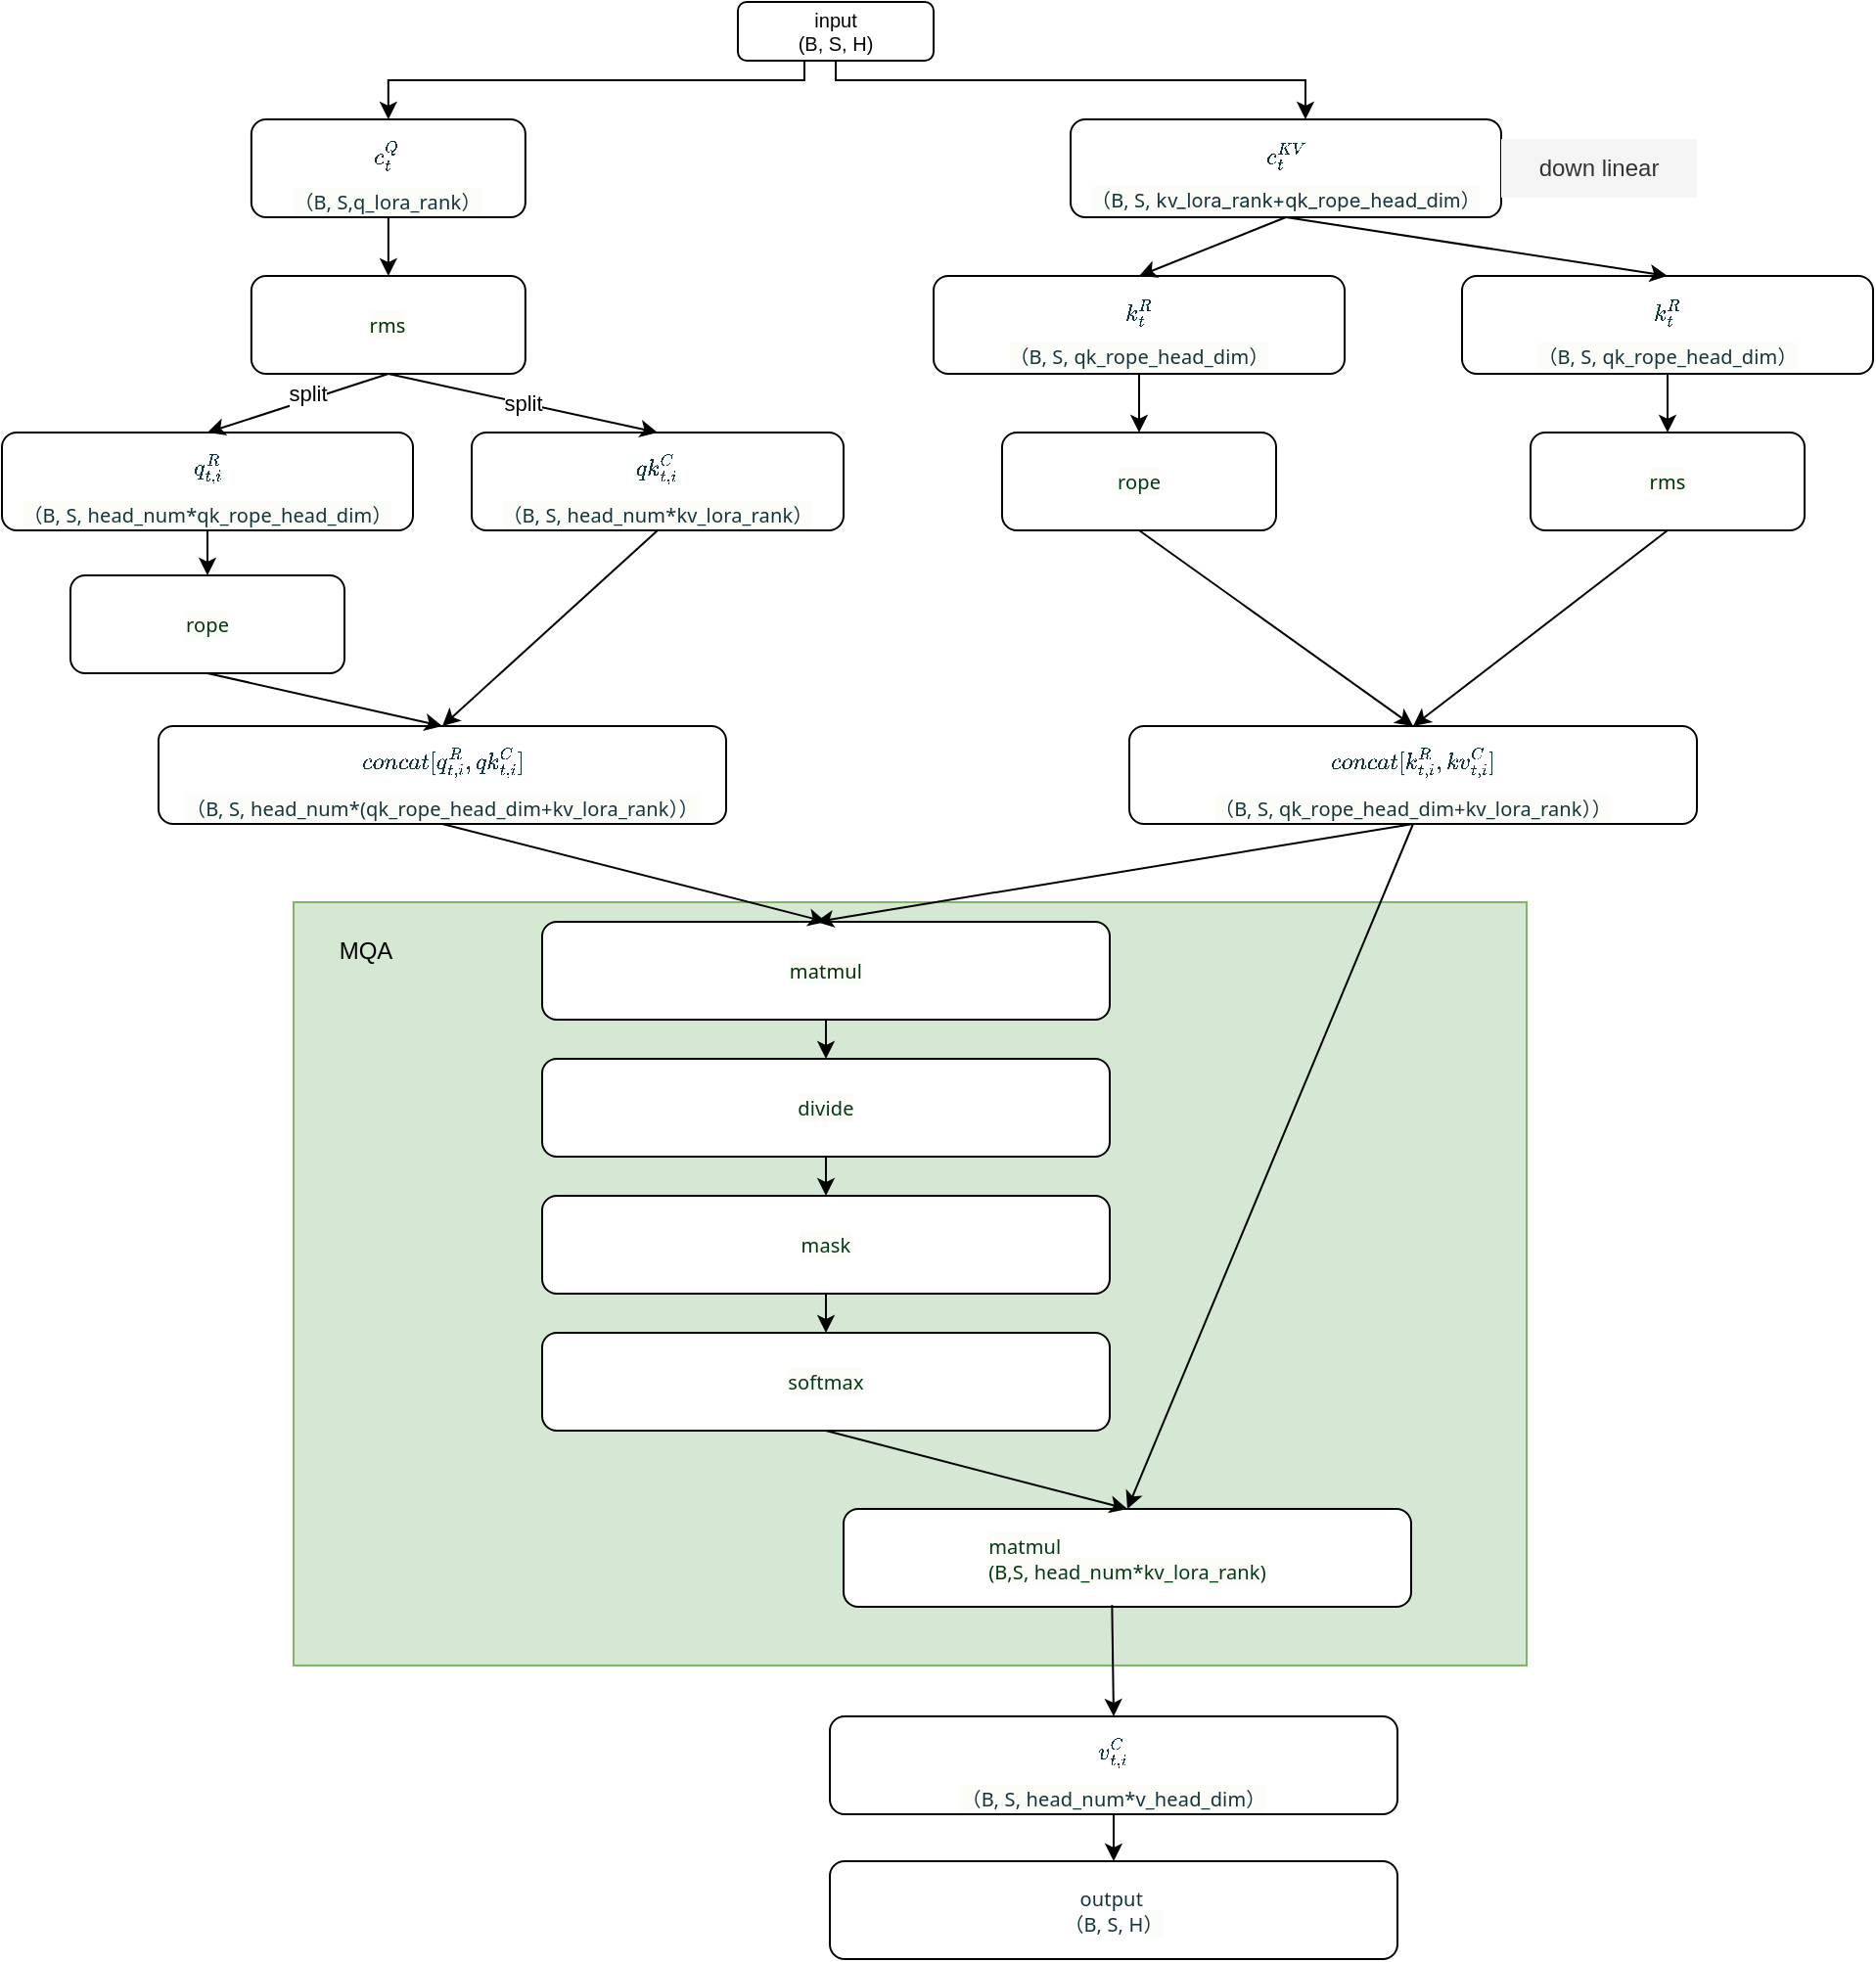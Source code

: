 <mxfile version="28.2.4">
  <diagram name="第 1 页" id="P1zgVmx2k-VH0yzBieHZ">
    <mxGraphModel dx="2393" dy="1008" grid="1" gridSize="10" guides="1" tooltips="1" connect="1" arrows="1" fold="1" page="1" pageScale="1" pageWidth="827" pageHeight="1169" math="1" shadow="0">
      <root>
        <mxCell id="0" />
        <mxCell id="1" parent="0" />
        <mxCell id="UZ1AzTVV4hem8Bs3GbvP-1" value="" style="rounded=0;whiteSpace=wrap;html=1;fillColor=#d5e8d4;strokeColor=#82b366;" vertex="1" parent="1">
          <mxGeometry x="-57" y="580" width="630" height="390" as="geometry" />
        </mxCell>
        <mxCell id="SX0KhMAPh3eLkheETd_z-7" style="edgeStyle=orthogonalEdgeStyle;rounded=0;orthogonalLoop=1;jettySize=auto;html=1;exitX=0.5;exitY=1;exitDx=0;exitDy=0;entryX=0.5;entryY=0;entryDx=0;entryDy=0;" parent="1" target="SX0KhMAPh3eLkheETd_z-3" edge="1">
          <mxGeometry relative="1" as="geometry">
            <mxPoint x="204" y="150" as="sourcePoint" />
            <Array as="points">
              <mxPoint x="204" y="160" />
              <mxPoint x="-9" y="160" />
            </Array>
          </mxGeometry>
        </mxCell>
        <mxCell id="SX0KhMAPh3eLkheETd_z-8" style="edgeStyle=orthogonalEdgeStyle;rounded=0;orthogonalLoop=1;jettySize=auto;html=1;exitX=0.5;exitY=1;exitDx=0;exitDy=0;" parent="1" source="SX0KhMAPh3eLkheETd_z-2" target="SX0KhMAPh3eLkheETd_z-6" edge="1">
          <mxGeometry relative="1" as="geometry">
            <Array as="points">
              <mxPoint x="220" y="160" />
              <mxPoint x="460" y="160" />
            </Array>
          </mxGeometry>
        </mxCell>
        <mxCell id="SX0KhMAPh3eLkheETd_z-2" value="input&lt;div&gt;(B, S, H)&lt;/div&gt;" style="rounded=1;whiteSpace=wrap;html=1;fontSize=10;" parent="1" vertex="1">
          <mxGeometry x="170" y="120" width="100" height="30" as="geometry" />
        </mxCell>
        <mxCell id="SX0KhMAPh3eLkheETd_z-3" value="&lt;div style=&quot;text-align: left;&quot;&gt;&lt;font&gt;&lt;span style=&quot;background-color: rgb(255, 255, 255); color: rgb(232, 62, 140); font-family: SFMono-Regular, Menlo, Monaco, Consolas, &amp;quot;Liberation Mono&amp;quot;, &amp;quot;Courier New&amp;quot;, monospace;&quot;&gt;&lt;span style=&quot;color: oklch(0.304 0.04 213.68); font-family: fkGroteskNeue, ui-sans-serif, system-ui, -apple-system, &amp;quot;system-ui&amp;quot;, &amp;quot;Segoe UI&amp;quot;, Roboto, &amp;quot;Helvetica Neue&amp;quot;, Arial, &amp;quot;Noto Sans&amp;quot;, sans-serif, &amp;quot;Apple Color Emoji&amp;quot;, &amp;quot;Segoe UI Emoji&amp;quot;, &amp;quot;Segoe UI Symbol&amp;quot;, &amp;quot;Noto Color Emoji&amp;quot;, &amp;quot;Hiragino Sans&amp;quot;, &amp;quot;PingFang SC&amp;quot;, &amp;quot;Apple SD Gothic Neo&amp;quot;, &amp;quot;Yu Gothic&amp;quot;, &amp;quot;Microsoft YaHei&amp;quot;, &amp;quot;Microsoft JhengHei&amp;quot;, Meiryo; letter-spacing: 0.08px; background-color: oklch(0.99 0.004 106.47);&quot;&gt;$$c_{t}^{Q}$$&lt;/span&gt;&lt;/span&gt;&lt;/font&gt;&lt;/div&gt;&lt;div style=&quot;text-align: left;&quot;&gt;&lt;font&gt;&lt;span style=&quot;background-color: rgb(255, 255, 255); color: rgb(232, 62, 140); font-family: SFMono-Regular, Menlo, Monaco, Consolas, &amp;quot;Liberation Mono&amp;quot;, &amp;quot;Courier New&amp;quot;, monospace;&quot;&gt;&lt;span style=&quot;color: oklch(0.304 0.04 213.68); font-family: fkGroteskNeue, ui-sans-serif, system-ui, -apple-system, &amp;quot;system-ui&amp;quot;, &amp;quot;Segoe UI&amp;quot;, Roboto, &amp;quot;Helvetica Neue&amp;quot;, Arial, &amp;quot;Noto Sans&amp;quot;, sans-serif, &amp;quot;Apple Color Emoji&amp;quot;, &amp;quot;Segoe UI Emoji&amp;quot;, &amp;quot;Segoe UI Symbol&amp;quot;, &amp;quot;Noto Color Emoji&amp;quot;, &amp;quot;Hiragino Sans&amp;quot;, &amp;quot;PingFang SC&amp;quot;, &amp;quot;Apple SD Gothic Neo&amp;quot;, &amp;quot;Yu Gothic&amp;quot;, &amp;quot;Microsoft YaHei&amp;quot;, &amp;quot;Microsoft JhengHei&amp;quot;, Meiryo; letter-spacing: 0.08px; background-color: oklch(0.99 0.004 106.47);&quot;&gt;&lt;font&gt;（B, S,q_lora_rank&lt;/font&gt;）&lt;/span&gt;&lt;/span&gt;&lt;/font&gt;&lt;/div&gt;" style="rounded=1;whiteSpace=wrap;html=1;fontSize=10;" parent="1" vertex="1">
          <mxGeometry x="-78.57" y="180" width="140" height="50" as="geometry" />
        </mxCell>
        <mxCell id="SX0KhMAPh3eLkheETd_z-6" value="&lt;div style=&quot;text-align: left;&quot;&gt;&lt;font&gt;&lt;span style=&quot;background-color: rgb(255, 255, 255); color: rgb(232, 62, 140); font-family: SFMono-Regular, Menlo, Monaco, Consolas, &amp;quot;Liberation Mono&amp;quot;, &amp;quot;Courier New&amp;quot;, monospace;&quot;&gt;&lt;span style=&quot;color: oklch(0.304 0.04 213.68); font-family: fkGroteskNeue, ui-sans-serif, system-ui, -apple-system, &amp;quot;system-ui&amp;quot;, &amp;quot;Segoe UI&amp;quot;, Roboto, &amp;quot;Helvetica Neue&amp;quot;, Arial, &amp;quot;Noto Sans&amp;quot;, sans-serif, &amp;quot;Apple Color Emoji&amp;quot;, &amp;quot;Segoe UI Emoji&amp;quot;, &amp;quot;Segoe UI Symbol&amp;quot;, &amp;quot;Noto Color Emoji&amp;quot;, &amp;quot;Hiragino Sans&amp;quot;, &amp;quot;PingFang SC&amp;quot;, &amp;quot;Apple SD Gothic Neo&amp;quot;, &amp;quot;Yu Gothic&amp;quot;, &amp;quot;Microsoft YaHei&amp;quot;, &amp;quot;Microsoft JhengHei&amp;quot;, Meiryo; letter-spacing: 0.08px; background-color: oklch(0.99 0.004 106.47);&quot;&gt;$$c_{t}^{KV}$$&lt;/span&gt;&lt;/span&gt;&lt;/font&gt;&lt;/div&gt;&lt;div style=&quot;text-align: left;&quot;&gt;&lt;font&gt;&lt;font&gt;&lt;span style=&quot;background-color: rgb(255, 255, 255); color: rgb(232, 62, 140); font-family: SFMono-Regular, Menlo, Monaco, Consolas, &amp;quot;Liberation Mono&amp;quot;, &amp;quot;Courier New&amp;quot;, monospace;&quot;&gt;&lt;span style=&quot;color: oklch(0.304 0.04 213.68); font-family: fkGroteskNeue, ui-sans-serif, system-ui, -apple-system, &amp;quot;system-ui&amp;quot;, &amp;quot;Segoe UI&amp;quot;, Roboto, &amp;quot;Helvetica Neue&amp;quot;, Arial, &amp;quot;Noto Sans&amp;quot;, sans-serif, &amp;quot;Apple Color Emoji&amp;quot;, &amp;quot;Segoe UI Emoji&amp;quot;, &amp;quot;Segoe UI Symbol&amp;quot;, &amp;quot;Noto Color Emoji&amp;quot;, &amp;quot;Hiragino Sans&amp;quot;, &amp;quot;PingFang SC&amp;quot;, &amp;quot;Apple SD Gothic Neo&amp;quot;, &amp;quot;Yu Gothic&amp;quot;, &amp;quot;Microsoft YaHei&amp;quot;, &amp;quot;Microsoft JhengHei&amp;quot;, Meiryo; letter-spacing: 0.08px; background-color: oklch(0.99 0.004 106.47);&quot;&gt;&lt;font&gt;&lt;font&gt;（B, S,&lt;span style=&quot;font-family: MonospacedNumber, LarkHackSafariFont, LarkEmojiFont, LarkChineseQuote, -apple-system, BlinkMacSystemFont, &amp;quot;Helvetica Neue&amp;quot;, Tahoma, &amp;quot;PingFang SC&amp;quot;, &amp;quot;Microsoft Yahei&amp;quot;, Arial, &amp;quot;Hiragino Sans GB&amp;quot;, sans-serif, &amp;quot;Apple Color Emoji&amp;quot;, &amp;quot;Segoe UI Emoji&amp;quot;, &amp;quot;Segoe UI Symbol&amp;quot;, &amp;quot;Noto Color Emoji&amp;quot;; white-space: pre; letter-spacing: 0.08px;&quot;&gt; kv_lora_rank+qk_rope_head_dim&lt;/span&gt;&lt;/font&gt;&lt;/font&gt;&lt;/span&gt;&lt;/span&gt;&lt;/font&gt;&lt;span style=&quot;background-color: oklch(0.99 0.004 106.47); color: oklch(0.304 0.04 213.68); font-family: fkGroteskNeue, ui-sans-serif, system-ui, -apple-system, &amp;quot;system-ui&amp;quot;, &amp;quot;Segoe UI&amp;quot;, Roboto, &amp;quot;Helvetica Neue&amp;quot;, Arial, &amp;quot;Noto Sans&amp;quot;, sans-serif, &amp;quot;Apple Color Emoji&amp;quot;, &amp;quot;Segoe UI Emoji&amp;quot;, &amp;quot;Segoe UI Symbol&amp;quot;, &amp;quot;Noto Color Emoji&amp;quot;, &amp;quot;Hiragino Sans&amp;quot;, &amp;quot;PingFang SC&amp;quot;, &amp;quot;Apple SD Gothic Neo&amp;quot;, &amp;quot;Yu Gothic&amp;quot;, &amp;quot;Microsoft YaHei&amp;quot;, &amp;quot;Microsoft JhengHei&amp;quot;, Meiryo; letter-spacing: 0.08px;&quot;&gt;）&lt;/span&gt;&lt;/font&gt;&lt;/div&gt;" style="rounded=1;whiteSpace=wrap;html=1;fontSize=10;" parent="1" vertex="1">
          <mxGeometry x="340" y="180" width="220" height="50" as="geometry" />
        </mxCell>
        <mxCell id="SX0KhMAPh3eLkheETd_z-9" value="&lt;div style=&quot;text-align: left;&quot;&gt;&lt;font face=&quot;fkGroteskNeue, ui-sans-serif, system-ui, -apple-system, system-ui, Segoe UI, Roboto, Helvetica Neue, Arial, Noto Sans, sans-serif, Apple Color Emoji, Segoe UI Emoji, Segoe UI Symbol, Noto Color Emoji, Hiragino Sans, PingFang SC, Apple SD Gothic Neo, Yu Gothic, Microsoft YaHei, Microsoft JhengHei, Meiryo&quot; color=&quot;oklch(0.304 0.04 213.68)&quot;&gt;&lt;span style=&quot;letter-spacing: 0.08px; background-color: oklch(0.99 0.004 106.47);&quot;&gt;rms&lt;/span&gt;&lt;/font&gt;&lt;/div&gt;" style="rounded=1;whiteSpace=wrap;html=1;fontSize=10;" parent="1" vertex="1">
          <mxGeometry x="-78.57" y="260" width="140" height="50" as="geometry" />
        </mxCell>
        <mxCell id="SX0KhMAPh3eLkheETd_z-12" value="&lt;div style=&quot;text-align: left;&quot;&gt;&lt;font&gt;&lt;span style=&quot;background-color: rgb(255, 255, 255); color: rgb(232, 62, 140); font-family: SFMono-Regular, Menlo, Monaco, Consolas, &amp;quot;Liberation Mono&amp;quot;, &amp;quot;Courier New&amp;quot;, monospace;&quot;&gt;&lt;span style=&quot;color: oklch(0.304 0.04 213.68); font-family: fkGroteskNeue, ui-sans-serif, system-ui, -apple-system, &amp;quot;system-ui&amp;quot;, &amp;quot;Segoe UI&amp;quot;, Roboto, &amp;quot;Helvetica Neue&amp;quot;, Arial, &amp;quot;Noto Sans&amp;quot;, sans-serif, &amp;quot;Apple Color Emoji&amp;quot;, &amp;quot;Segoe UI Emoji&amp;quot;, &amp;quot;Segoe UI Symbol&amp;quot;, &amp;quot;Noto Color Emoji&amp;quot;, &amp;quot;Hiragino Sans&amp;quot;, &amp;quot;PingFang SC&amp;quot;, &amp;quot;Apple SD Gothic Neo&amp;quot;, &amp;quot;Yu Gothic&amp;quot;, &amp;quot;Microsoft YaHei&amp;quot;, &amp;quot;Microsoft JhengHei&amp;quot;, Meiryo; letter-spacing: 0.08px; background-color: oklch(0.99 0.004 106.47);&quot;&gt;$$q_{t,i}^{R}$$&lt;/span&gt;&lt;/span&gt;&lt;/font&gt;&lt;/div&gt;&lt;div style=&quot;text-align: left;&quot;&gt;&lt;font&gt;&lt;span style=&quot;background-color: rgb(255, 255, 255); color: rgb(232, 62, 140); font-family: SFMono-Regular, Menlo, Monaco, Consolas, &amp;quot;Liberation Mono&amp;quot;, &amp;quot;Courier New&amp;quot;, monospace;&quot;&gt;&lt;span style=&quot;color: oklch(0.304 0.04 213.68); font-family: fkGroteskNeue, ui-sans-serif, system-ui, -apple-system, &amp;quot;system-ui&amp;quot;, &amp;quot;Segoe UI&amp;quot;, Roboto, &amp;quot;Helvetica Neue&amp;quot;, Arial, &amp;quot;Noto Sans&amp;quot;, sans-serif, &amp;quot;Apple Color Emoji&amp;quot;, &amp;quot;Segoe UI Emoji&amp;quot;, &amp;quot;Segoe UI Symbol&amp;quot;, &amp;quot;Noto Color Emoji&amp;quot;, &amp;quot;Hiragino Sans&amp;quot;, &amp;quot;PingFang SC&amp;quot;, &amp;quot;Apple SD Gothic Neo&amp;quot;, &amp;quot;Yu Gothic&amp;quot;, &amp;quot;Microsoft YaHei&amp;quot;, &amp;quot;Microsoft JhengHei&amp;quot;, Meiryo; letter-spacing: 0.08px; background-color: oklch(0.99 0.004 106.47);&quot;&gt;&lt;font&gt;（B, S, head_num*qk_rope_head_dim&lt;/font&gt;）&lt;/span&gt;&lt;/span&gt;&lt;/font&gt;&lt;/div&gt;" style="rounded=1;whiteSpace=wrap;html=1;fontSize=10;" parent="1" vertex="1">
          <mxGeometry x="-206" y="340" width="210" height="50" as="geometry" />
        </mxCell>
        <mxCell id="SX0KhMAPh3eLkheETd_z-13" value="&lt;div style=&quot;text-align: left;&quot;&gt;&lt;font&gt;&lt;span style=&quot;background-color: rgb(255, 255, 255); color: rgb(232, 62, 140); font-family: SFMono-Regular, Menlo, Monaco, Consolas, &amp;quot;Liberation Mono&amp;quot;, &amp;quot;Courier New&amp;quot;, monospace;&quot;&gt;&lt;span style=&quot;color: oklch(0.304 0.04 213.68); font-family: fkGroteskNeue, ui-sans-serif, system-ui, -apple-system, &amp;quot;system-ui&amp;quot;, &amp;quot;Segoe UI&amp;quot;, Roboto, &amp;quot;Helvetica Neue&amp;quot;, Arial, &amp;quot;Noto Sans&amp;quot;, sans-serif, &amp;quot;Apple Color Emoji&amp;quot;, &amp;quot;Segoe UI Emoji&amp;quot;, &amp;quot;Segoe UI Symbol&amp;quot;, &amp;quot;Noto Color Emoji&amp;quot;, &amp;quot;Hiragino Sans&amp;quot;, &amp;quot;PingFang SC&amp;quot;, &amp;quot;Apple SD Gothic Neo&amp;quot;, &amp;quot;Yu Gothic&amp;quot;, &amp;quot;Microsoft YaHei&amp;quot;, &amp;quot;Microsoft JhengHei&amp;quot;, Meiryo; letter-spacing: 0.08px; background-color: oklch(0.99 0.004 106.47);&quot;&gt;$$qk_{t,i}^{C}$$&lt;/span&gt;&lt;/span&gt;&lt;/font&gt;&lt;/div&gt;&lt;div style=&quot;text-align: left;&quot;&gt;&lt;font&gt;&lt;span style=&quot;background-color: rgb(255, 255, 255); color: rgb(232, 62, 140); font-family: SFMono-Regular, Menlo, Monaco, Consolas, &amp;quot;Liberation Mono&amp;quot;, &amp;quot;Courier New&amp;quot;, monospace;&quot;&gt;&lt;span style=&quot;color: oklch(0.304 0.04 213.68); font-family: fkGroteskNeue, ui-sans-serif, system-ui, -apple-system, &amp;quot;system-ui&amp;quot;, &amp;quot;Segoe UI&amp;quot;, Roboto, &amp;quot;Helvetica Neue&amp;quot;, Arial, &amp;quot;Noto Sans&amp;quot;, sans-serif, &amp;quot;Apple Color Emoji&amp;quot;, &amp;quot;Segoe UI Emoji&amp;quot;, &amp;quot;Segoe UI Symbol&amp;quot;, &amp;quot;Noto Color Emoji&amp;quot;, &amp;quot;Hiragino Sans&amp;quot;, &amp;quot;PingFang SC&amp;quot;, &amp;quot;Apple SD Gothic Neo&amp;quot;, &amp;quot;Yu Gothic&amp;quot;, &amp;quot;Microsoft YaHei&amp;quot;, &amp;quot;Microsoft JhengHei&amp;quot;, Meiryo; letter-spacing: 0.08px; background-color: oklch(0.99 0.004 106.47);&quot;&gt;&lt;font&gt;（B, S, head_num*kv_lora_rank&lt;/font&gt;）&lt;/span&gt;&lt;/span&gt;&lt;/font&gt;&lt;/div&gt;" style="rounded=1;whiteSpace=wrap;html=1;fontSize=10;" parent="1" vertex="1">
          <mxGeometry x="34" y="340" width="190" height="50" as="geometry" />
        </mxCell>
        <mxCell id="SX0KhMAPh3eLkheETd_z-14" value="&lt;div style=&quot;text-align: left;&quot;&gt;&lt;font face=&quot;fkGroteskNeue, ui-sans-serif, system-ui, -apple-system, system-ui, Segoe UI, Roboto, Helvetica Neue, Arial, Noto Sans, sans-serif, Apple Color Emoji, Segoe UI Emoji, Segoe UI Symbol, Noto Color Emoji, Hiragino Sans, PingFang SC, Apple SD Gothic Neo, Yu Gothic, Microsoft YaHei, Microsoft JhengHei, Meiryo&quot; color=&quot;#003913&quot;&gt;&lt;span style=&quot;letter-spacing: 0.08px; background-color: oklch(0.99 0.004 106.47);&quot;&gt;rope&lt;/span&gt;&lt;/font&gt;&lt;/div&gt;" style="rounded=1;whiteSpace=wrap;html=1;fontSize=10;" parent="1" vertex="1">
          <mxGeometry x="-171" y="413" width="140" height="50" as="geometry" />
        </mxCell>
        <mxCell id="SX0KhMAPh3eLkheETd_z-16" value="&lt;div style=&quot;text-align: left;&quot;&gt;&lt;font&gt;&lt;span style=&quot;background-color: rgb(255, 255, 255); color: rgb(232, 62, 140); font-family: SFMono-Regular, Menlo, Monaco, Consolas, &amp;quot;Liberation Mono&amp;quot;, &amp;quot;Courier New&amp;quot;, monospace;&quot;&gt;&lt;span style=&quot;color: oklch(0.304 0.04 213.68); font-family: fkGroteskNeue, ui-sans-serif, system-ui, -apple-system, &amp;quot;system-ui&amp;quot;, &amp;quot;Segoe UI&amp;quot;, Roboto, &amp;quot;Helvetica Neue&amp;quot;, Arial, &amp;quot;Noto Sans&amp;quot;, sans-serif, &amp;quot;Apple Color Emoji&amp;quot;, &amp;quot;Segoe UI Emoji&amp;quot;, &amp;quot;Segoe UI Symbol&amp;quot;, &amp;quot;Noto Color Emoji&amp;quot;, &amp;quot;Hiragino Sans&amp;quot;, &amp;quot;PingFang SC&amp;quot;, &amp;quot;Apple SD Gothic Neo&amp;quot;, &amp;quot;Yu Gothic&amp;quot;, &amp;quot;Microsoft YaHei&amp;quot;, &amp;quot;Microsoft JhengHei&amp;quot;, Meiryo; letter-spacing: 0.08px; background-color: oklch(0.99 0.004 106.47);&quot;&gt;$$concat[q_{t,i}^{R}, qk_{t,i}^{C}]$$&lt;/span&gt;&lt;/span&gt;&lt;/font&gt;&lt;/div&gt;&lt;div style=&quot;text-align: left;&quot;&gt;&lt;font&gt;&lt;span style=&quot;background-color: rgb(255, 255, 255); color: rgb(232, 62, 140); font-family: SFMono-Regular, Menlo, Monaco, Consolas, &amp;quot;Liberation Mono&amp;quot;, &amp;quot;Courier New&amp;quot;, monospace;&quot;&gt;&lt;span style=&quot;color: oklch(0.304 0.04 213.68); font-family: fkGroteskNeue, ui-sans-serif, system-ui, -apple-system, &amp;quot;system-ui&amp;quot;, &amp;quot;Segoe UI&amp;quot;, Roboto, &amp;quot;Helvetica Neue&amp;quot;, Arial, &amp;quot;Noto Sans&amp;quot;, sans-serif, &amp;quot;Apple Color Emoji&amp;quot;, &amp;quot;Segoe UI Emoji&amp;quot;, &amp;quot;Segoe UI Symbol&amp;quot;, &amp;quot;Noto Color Emoji&amp;quot;, &amp;quot;Hiragino Sans&amp;quot;, &amp;quot;PingFang SC&amp;quot;, &amp;quot;Apple SD Gothic Neo&amp;quot;, &amp;quot;Yu Gothic&amp;quot;, &amp;quot;Microsoft YaHei&amp;quot;, &amp;quot;Microsoft JhengHei&amp;quot;, Meiryo; letter-spacing: 0.08px; background-color: oklch(0.99 0.004 106.47);&quot;&gt;&lt;font&gt;（B, S, head_num*(qk_rope_head_dim+kv_lora_rank））&lt;/font&gt;&lt;/span&gt;&lt;/span&gt;&lt;/font&gt;&lt;/div&gt;" style="rounded=1;whiteSpace=wrap;html=1;fontSize=10;" parent="1" vertex="1">
          <mxGeometry x="-126" y="490" width="290" height="50" as="geometry" />
        </mxCell>
        <mxCell id="SX0KhMAPh3eLkheETd_z-17" value="&lt;div style=&quot;text-align: left;&quot;&gt;&lt;font&gt;&lt;span style=&quot;background-color: rgb(255, 255, 255); color: rgb(232, 62, 140); font-family: SFMono-Regular, Menlo, Monaco, Consolas, &amp;quot;Liberation Mono&amp;quot;, &amp;quot;Courier New&amp;quot;, monospace;&quot;&gt;&lt;span style=&quot;color: oklch(0.304 0.04 213.68); font-family: fkGroteskNeue, ui-sans-serif, system-ui, -apple-system, &amp;quot;system-ui&amp;quot;, &amp;quot;Segoe UI&amp;quot;, Roboto, &amp;quot;Helvetica Neue&amp;quot;, Arial, &amp;quot;Noto Sans&amp;quot;, sans-serif, &amp;quot;Apple Color Emoji&amp;quot;, &amp;quot;Segoe UI Emoji&amp;quot;, &amp;quot;Segoe UI Symbol&amp;quot;, &amp;quot;Noto Color Emoji&amp;quot;, &amp;quot;Hiragino Sans&amp;quot;, &amp;quot;PingFang SC&amp;quot;, &amp;quot;Apple SD Gothic Neo&amp;quot;, &amp;quot;Yu Gothic&amp;quot;, &amp;quot;Microsoft YaHei&amp;quot;, &amp;quot;Microsoft JhengHei&amp;quot;, Meiryo; letter-spacing: 0.08px; background-color: oklch(0.99 0.004 106.47);&quot;&gt;$$k_{t}^{R}$$&lt;/span&gt;&lt;/span&gt;&lt;/font&gt;&lt;/div&gt;&lt;div style=&quot;text-align: left;&quot;&gt;&lt;font&gt;&lt;span style=&quot;background-color: rgb(255, 255, 255); color: rgb(232, 62, 140); font-family: SFMono-Regular, Menlo, Monaco, Consolas, &amp;quot;Liberation Mono&amp;quot;, &amp;quot;Courier New&amp;quot;, monospace;&quot;&gt;&lt;span style=&quot;color: oklch(0.304 0.04 213.68); font-family: fkGroteskNeue, ui-sans-serif, system-ui, -apple-system, &amp;quot;system-ui&amp;quot;, &amp;quot;Segoe UI&amp;quot;, Roboto, &amp;quot;Helvetica Neue&amp;quot;, Arial, &amp;quot;Noto Sans&amp;quot;, sans-serif, &amp;quot;Apple Color Emoji&amp;quot;, &amp;quot;Segoe UI Emoji&amp;quot;, &amp;quot;Segoe UI Symbol&amp;quot;, &amp;quot;Noto Color Emoji&amp;quot;, &amp;quot;Hiragino Sans&amp;quot;, &amp;quot;PingFang SC&amp;quot;, &amp;quot;Apple SD Gothic Neo&amp;quot;, &amp;quot;Yu Gothic&amp;quot;, &amp;quot;Microsoft YaHei&amp;quot;, &amp;quot;Microsoft JhengHei&amp;quot;, Meiryo; letter-spacing: 0.08px; background-color: oklch(0.99 0.004 106.47);&quot;&gt;&lt;font&gt;（B, S, qk_rope_head_dim&lt;/font&gt;）&lt;/span&gt;&lt;/span&gt;&lt;/font&gt;&lt;/div&gt;" style="rounded=1;whiteSpace=wrap;html=1;fontSize=10;" parent="1" vertex="1">
          <mxGeometry x="270" y="260" width="210" height="50" as="geometry" />
        </mxCell>
        <mxCell id="SX0KhMAPh3eLkheETd_z-18" value="&lt;div style=&quot;text-align: left;&quot;&gt;&lt;font&gt;&lt;span style=&quot;background-color: rgb(255, 255, 255); color: rgb(232, 62, 140); font-family: SFMono-Regular, Menlo, Monaco, Consolas, &amp;quot;Liberation Mono&amp;quot;, &amp;quot;Courier New&amp;quot;, monospace;&quot;&gt;&lt;span style=&quot;color: oklch(0.304 0.04 213.68); font-family: fkGroteskNeue, ui-sans-serif, system-ui, -apple-system, &amp;quot;system-ui&amp;quot;, &amp;quot;Segoe UI&amp;quot;, Roboto, &amp;quot;Helvetica Neue&amp;quot;, Arial, &amp;quot;Noto Sans&amp;quot;, sans-serif, &amp;quot;Apple Color Emoji&amp;quot;, &amp;quot;Segoe UI Emoji&amp;quot;, &amp;quot;Segoe UI Symbol&amp;quot;, &amp;quot;Noto Color Emoji&amp;quot;, &amp;quot;Hiragino Sans&amp;quot;, &amp;quot;PingFang SC&amp;quot;, &amp;quot;Apple SD Gothic Neo&amp;quot;, &amp;quot;Yu Gothic&amp;quot;, &amp;quot;Microsoft YaHei&amp;quot;, &amp;quot;Microsoft JhengHei&amp;quot;, Meiryo; letter-spacing: 0.08px; background-color: oklch(0.99 0.004 106.47);&quot;&gt;$$k_{t}^{R}$$&lt;/span&gt;&lt;/span&gt;&lt;/font&gt;&lt;/div&gt;&lt;div style=&quot;text-align: left;&quot;&gt;&lt;font&gt;&lt;span style=&quot;background-color: rgb(255, 255, 255); color: rgb(232, 62, 140); font-family: SFMono-Regular, Menlo, Monaco, Consolas, &amp;quot;Liberation Mono&amp;quot;, &amp;quot;Courier New&amp;quot;, monospace;&quot;&gt;&lt;span style=&quot;color: oklch(0.304 0.04 213.68); font-family: fkGroteskNeue, ui-sans-serif, system-ui, -apple-system, &amp;quot;system-ui&amp;quot;, &amp;quot;Segoe UI&amp;quot;, Roboto, &amp;quot;Helvetica Neue&amp;quot;, Arial, &amp;quot;Noto Sans&amp;quot;, sans-serif, &amp;quot;Apple Color Emoji&amp;quot;, &amp;quot;Segoe UI Emoji&amp;quot;, &amp;quot;Segoe UI Symbol&amp;quot;, &amp;quot;Noto Color Emoji&amp;quot;, &amp;quot;Hiragino Sans&amp;quot;, &amp;quot;PingFang SC&amp;quot;, &amp;quot;Apple SD Gothic Neo&amp;quot;, &amp;quot;Yu Gothic&amp;quot;, &amp;quot;Microsoft YaHei&amp;quot;, &amp;quot;Microsoft JhengHei&amp;quot;, Meiryo; letter-spacing: 0.08px; background-color: oklch(0.99 0.004 106.47);&quot;&gt;&lt;font&gt;（B, S, qk_rope_head_dim&lt;/font&gt;）&lt;/span&gt;&lt;/span&gt;&lt;/font&gt;&lt;/div&gt;" style="rounded=1;whiteSpace=wrap;html=1;fontSize=10;" parent="1" vertex="1">
          <mxGeometry x="540" y="260" width="210" height="50" as="geometry" />
        </mxCell>
        <mxCell id="SX0KhMAPh3eLkheETd_z-19" value="&lt;div style=&quot;text-align: left;&quot;&gt;&lt;font face=&quot;fkGroteskNeue, ui-sans-serif, system-ui, -apple-system, system-ui, Segoe UI, Roboto, Helvetica Neue, Arial, Noto Sans, sans-serif, Apple Color Emoji, Segoe UI Emoji, Segoe UI Symbol, Noto Color Emoji, Hiragino Sans, PingFang SC, Apple SD Gothic Neo, Yu Gothic, Microsoft YaHei, Microsoft JhengHei, Meiryo&quot; color=&quot;#003913&quot;&gt;&lt;span style=&quot;letter-spacing: 0.08px; background-color: oklch(0.99 0.004 106.47);&quot;&gt;rope&lt;/span&gt;&lt;/font&gt;&lt;/div&gt;" style="rounded=1;whiteSpace=wrap;html=1;fontSize=10;" parent="1" vertex="1">
          <mxGeometry x="305" y="340" width="140" height="50" as="geometry" />
        </mxCell>
        <mxCell id="SX0KhMAPh3eLkheETd_z-20" value="&lt;div style=&quot;text-align: left;&quot;&gt;&lt;font face=&quot;fkGroteskNeue, ui-sans-serif, system-ui, -apple-system, system-ui, Segoe UI, Roboto, Helvetica Neue, Arial, Noto Sans, sans-serif, Apple Color Emoji, Segoe UI Emoji, Segoe UI Symbol, Noto Color Emoji, Hiragino Sans, PingFang SC, Apple SD Gothic Neo, Yu Gothic, Microsoft YaHei, Microsoft JhengHei, Meiryo&quot; color=&quot;oklch(0.304 0.04 213.68)&quot;&gt;&lt;span style=&quot;letter-spacing: 0.08px; background-color: oklch(0.99 0.004 106.47);&quot;&gt;rms&lt;/span&gt;&lt;/font&gt;&lt;/div&gt;" style="rounded=1;whiteSpace=wrap;html=1;fontSize=10;" parent="1" vertex="1">
          <mxGeometry x="575" y="340" width="140" height="50" as="geometry" />
        </mxCell>
        <mxCell id="SX0KhMAPh3eLkheETd_z-21" value="&lt;div style=&quot;text-align: left;&quot;&gt;&lt;font&gt;&lt;span style=&quot;background-color: rgb(255, 255, 255); color: rgb(232, 62, 140); font-family: SFMono-Regular, Menlo, Monaco, Consolas, &amp;quot;Liberation Mono&amp;quot;, &amp;quot;Courier New&amp;quot;, monospace;&quot;&gt;&lt;span style=&quot;color: oklch(0.304 0.04 213.68); font-family: fkGroteskNeue, ui-sans-serif, system-ui, -apple-system, &amp;quot;system-ui&amp;quot;, &amp;quot;Segoe UI&amp;quot;, Roboto, &amp;quot;Helvetica Neue&amp;quot;, Arial, &amp;quot;Noto Sans&amp;quot;, sans-serif, &amp;quot;Apple Color Emoji&amp;quot;, &amp;quot;Segoe UI Emoji&amp;quot;, &amp;quot;Segoe UI Symbol&amp;quot;, &amp;quot;Noto Color Emoji&amp;quot;, &amp;quot;Hiragino Sans&amp;quot;, &amp;quot;PingFang SC&amp;quot;, &amp;quot;Apple SD Gothic Neo&amp;quot;, &amp;quot;Yu Gothic&amp;quot;, &amp;quot;Microsoft YaHei&amp;quot;, &amp;quot;Microsoft JhengHei&amp;quot;, Meiryo; letter-spacing: 0.08px; background-color: oklch(0.99 0.004 106.47);&quot;&gt;$$concat[k_{t,i}^{R}, kv_{t,i}^{C}]$$&lt;/span&gt;&lt;/span&gt;&lt;/font&gt;&lt;/div&gt;&lt;div style=&quot;text-align: left;&quot;&gt;&lt;font&gt;&lt;span style=&quot;background-color: rgb(255, 255, 255); color: rgb(232, 62, 140); font-family: SFMono-Regular, Menlo, Monaco, Consolas, &amp;quot;Liberation Mono&amp;quot;, &amp;quot;Courier New&amp;quot;, monospace;&quot;&gt;&lt;span style=&quot;color: oklch(0.304 0.04 213.68); font-family: fkGroteskNeue, ui-sans-serif, system-ui, -apple-system, &amp;quot;system-ui&amp;quot;, &amp;quot;Segoe UI&amp;quot;, Roboto, &amp;quot;Helvetica Neue&amp;quot;, Arial, &amp;quot;Noto Sans&amp;quot;, sans-serif, &amp;quot;Apple Color Emoji&amp;quot;, &amp;quot;Segoe UI Emoji&amp;quot;, &amp;quot;Segoe UI Symbol&amp;quot;, &amp;quot;Noto Color Emoji&amp;quot;, &amp;quot;Hiragino Sans&amp;quot;, &amp;quot;PingFang SC&amp;quot;, &amp;quot;Apple SD Gothic Neo&amp;quot;, &amp;quot;Yu Gothic&amp;quot;, &amp;quot;Microsoft YaHei&amp;quot;, &amp;quot;Microsoft JhengHei&amp;quot;, Meiryo; letter-spacing: 0.08px; background-color: oklch(0.99 0.004 106.47);&quot;&gt;&lt;font&gt;（B, S, qk_rope_head_dim+kv_lora_rank））&lt;/font&gt;&lt;/span&gt;&lt;/span&gt;&lt;/font&gt;&lt;/div&gt;" style="rounded=1;whiteSpace=wrap;html=1;fontSize=10;" parent="1" vertex="1">
          <mxGeometry x="370" y="490" width="290" height="50" as="geometry" />
        </mxCell>
        <mxCell id="SX0KhMAPh3eLkheETd_z-22" value="&lt;div style=&quot;text-align: left;&quot;&gt;&lt;font face=&quot;fkGroteskNeue, ui-sans-serif, system-ui, -apple-system, system-ui, Segoe UI, Roboto, Helvetica Neue, Arial, Noto Sans, sans-serif, Apple Color Emoji, Segoe UI Emoji, Segoe UI Symbol, Noto Color Emoji, Hiragino Sans, PingFang SC, Apple SD Gothic Neo, Yu Gothic, Microsoft YaHei, Microsoft JhengHei, Meiryo&quot; color=&quot;oklch(0.304 0.04 213.68)&quot;&gt;&lt;span style=&quot;letter-spacing: 0.08px; background-color: oklch(0.99 0.004 106.47);&quot;&gt;matmul&lt;/span&gt;&lt;/font&gt;&lt;/div&gt;" style="rounded=1;whiteSpace=wrap;html=1;fontSize=10;" parent="1" vertex="1">
          <mxGeometry x="70" y="590" width="290" height="50" as="geometry" />
        </mxCell>
        <mxCell id="SX0KhMAPh3eLkheETd_z-23" value="&lt;div style=&quot;text-align: left;&quot;&gt;&lt;font face=&quot;fkGroteskNeue, ui-sans-serif, system-ui, -apple-system, system-ui, Segoe UI, Roboto, Helvetica Neue, Arial, Noto Sans, sans-serif, Apple Color Emoji, Segoe UI Emoji, Segoe UI Symbol, Noto Color Emoji, Hiragino Sans, PingFang SC, Apple SD Gothic Neo, Yu Gothic, Microsoft YaHei, Microsoft JhengHei, Meiryo&quot; color=&quot;#003913&quot;&gt;&lt;span style=&quot;letter-spacing: 0.08px; background-color: oklch(0.99 0.004 106.47);&quot;&gt;divide&lt;/span&gt;&lt;/font&gt;&lt;/div&gt;" style="rounded=1;whiteSpace=wrap;html=1;fontSize=10;" parent="1" vertex="1">
          <mxGeometry x="70" y="660" width="290" height="50" as="geometry" />
        </mxCell>
        <mxCell id="SX0KhMAPh3eLkheETd_z-24" value="&lt;div style=&quot;text-align: left;&quot;&gt;&lt;font face=&quot;fkGroteskNeue, ui-sans-serif, system-ui, -apple-system, system-ui, Segoe UI, Roboto, Helvetica Neue, Arial, Noto Sans, sans-serif, Apple Color Emoji, Segoe UI Emoji, Segoe UI Symbol, Noto Color Emoji, Hiragino Sans, PingFang SC, Apple SD Gothic Neo, Yu Gothic, Microsoft YaHei, Microsoft JhengHei, Meiryo&quot; color=&quot;#003913&quot;&gt;&lt;span style=&quot;letter-spacing: 0.08px; background-color: oklch(0.99 0.004 106.47);&quot;&gt;mask&lt;/span&gt;&lt;/font&gt;&lt;/div&gt;" style="rounded=1;whiteSpace=wrap;html=1;fontSize=10;" parent="1" vertex="1">
          <mxGeometry x="70" y="730" width="290" height="50" as="geometry" />
        </mxCell>
        <mxCell id="SX0KhMAPh3eLkheETd_z-25" value="&lt;div style=&quot;text-align: left;&quot;&gt;&lt;font face=&quot;fkGroteskNeue, ui-sans-serif, system-ui, -apple-system, system-ui, Segoe UI, Roboto, Helvetica Neue, Arial, Noto Sans, sans-serif, Apple Color Emoji, Segoe UI Emoji, Segoe UI Symbol, Noto Color Emoji, Hiragino Sans, PingFang SC, Apple SD Gothic Neo, Yu Gothic, Microsoft YaHei, Microsoft JhengHei, Meiryo&quot; color=&quot;#003913&quot;&gt;&lt;span style=&quot;letter-spacing: 0.08px; background-color: oklch(0.99 0.004 106.47);&quot;&gt;softmax&lt;/span&gt;&lt;/font&gt;&lt;/div&gt;" style="rounded=1;whiteSpace=wrap;html=1;fontSize=10;" parent="1" vertex="1">
          <mxGeometry x="70" y="800" width="290" height="50" as="geometry" />
        </mxCell>
        <mxCell id="SX0KhMAPh3eLkheETd_z-26" value="&lt;div style=&quot;text-align: left;&quot;&gt;&lt;font face=&quot;fkGroteskNeue, ui-sans-serif, system-ui, -apple-system, system-ui, Segoe UI, Roboto, Helvetica Neue, Arial, Noto Sans, sans-serif, Apple Color Emoji, Segoe UI Emoji, Segoe UI Symbol, Noto Color Emoji, Hiragino Sans, PingFang SC, Apple SD Gothic Neo, Yu Gothic, Microsoft YaHei, Microsoft JhengHei, Meiryo&quot; color=&quot;#003913&quot;&gt;&lt;span style=&quot;letter-spacing: 0.08px; background-color: oklch(0.99 0.004 106.47);&quot;&gt;matmul&lt;/span&gt;&lt;/font&gt;&lt;/div&gt;&lt;div style=&quot;text-align: left;&quot;&gt;&lt;font face=&quot;fkGroteskNeue, ui-sans-serif, system-ui, -apple-system, system-ui, Segoe UI, Roboto, Helvetica Neue, Arial, Noto Sans, sans-serif, Apple Color Emoji, Segoe UI Emoji, Segoe UI Symbol, Noto Color Emoji, Hiragino Sans, PingFang SC, Apple SD Gothic Neo, Yu Gothic, Microsoft YaHei, Microsoft JhengHei, Meiryo&quot; color=&quot;#003913&quot;&gt;&lt;span style=&quot;letter-spacing: 0.08px; background-color: oklch(0.99 0.004 106.47);&quot;&gt;(B,S, head_num*kv_lora_rank)&lt;/span&gt;&lt;/font&gt;&lt;/div&gt;" style="rounded=1;whiteSpace=wrap;html=1;fontSize=10;" parent="1" vertex="1">
          <mxGeometry x="224" y="890" width="290" height="50" as="geometry" />
        </mxCell>
        <mxCell id="SX0KhMAPh3eLkheETd_z-28" value="&lt;div style=&quot;text-align: left;&quot;&gt;&lt;font style=&quot;color: oklch(0.304 0.04 213.68); font-family: fkGroteskNeue, ui-sans-serif, system-ui, -apple-system, &amp;quot;system-ui&amp;quot;, &amp;quot;Segoe UI&amp;quot;, Roboto, &amp;quot;Helvetica Neue&amp;quot;, Arial, &amp;quot;Noto Sans&amp;quot;, sans-serif, &amp;quot;Apple Color Emoji&amp;quot;, &amp;quot;Segoe UI Emoji&amp;quot;, &amp;quot;Segoe UI Symbol&amp;quot;, &amp;quot;Noto Color Emoji&amp;quot;, &amp;quot;Hiragino Sans&amp;quot;, &amp;quot;PingFang SC&amp;quot;, &amp;quot;Apple SD Gothic Neo&amp;quot;, &amp;quot;Yu Gothic&amp;quot;, &amp;quot;Microsoft YaHei&amp;quot;, &amp;quot;Microsoft JhengHei&amp;quot;, Meiryo; letter-spacing: 0.08px;&quot;&gt;&amp;nbsp; &amp;nbsp;output&lt;/font&gt;&lt;/div&gt;&lt;div style=&quot;text-align: left;&quot;&gt;&lt;font style=&quot;color: oklch(0.304 0.04 213.68); font-family: fkGroteskNeue, ui-sans-serif, system-ui, -apple-system, &amp;quot;system-ui&amp;quot;, &amp;quot;Segoe UI&amp;quot;, Roboto, &amp;quot;Helvetica Neue&amp;quot;, Arial, &amp;quot;Noto Sans&amp;quot;, sans-serif, &amp;quot;Apple Color Emoji&amp;quot;, &amp;quot;Segoe UI Emoji&amp;quot;, &amp;quot;Segoe UI Symbol&amp;quot;, &amp;quot;Noto Color Emoji&amp;quot;, &amp;quot;Hiragino Sans&amp;quot;, &amp;quot;PingFang SC&amp;quot;, &amp;quot;Apple SD Gothic Neo&amp;quot;, &amp;quot;Yu Gothic&amp;quot;, &amp;quot;Microsoft YaHei&amp;quot;, &amp;quot;Microsoft JhengHei&amp;quot;, Meiryo; letter-spacing: 0.08px;&quot;&gt;（B, S, H&lt;/font&gt;&lt;span style=&quot;color: oklch(0.304 0.04 213.68); font-family: fkGroteskNeue, ui-sans-serif, system-ui, -apple-system, &amp;quot;system-ui&amp;quot;, &amp;quot;Segoe UI&amp;quot;, Roboto, &amp;quot;Helvetica Neue&amp;quot;, Arial, &amp;quot;Noto Sans&amp;quot;, sans-serif, &amp;quot;Apple Color Emoji&amp;quot;, &amp;quot;Segoe UI Emoji&amp;quot;, &amp;quot;Segoe UI Symbol&amp;quot;, &amp;quot;Noto Color Emoji&amp;quot;, &amp;quot;Hiragino Sans&amp;quot;, &amp;quot;PingFang SC&amp;quot;, &amp;quot;Apple SD Gothic Neo&amp;quot;, &amp;quot;Yu Gothic&amp;quot;, &amp;quot;Microsoft YaHei&amp;quot;, &amp;quot;Microsoft JhengHei&amp;quot;, Meiryo; letter-spacing: 0.08px; background-color: oklch(0.99 0.004 106.47);&quot;&gt;）&lt;/span&gt;&lt;/div&gt;" style="rounded=1;whiteSpace=wrap;html=1;fontSize=10;" parent="1" vertex="1">
          <mxGeometry x="217" y="1070" width="290" height="50" as="geometry" />
        </mxCell>
        <mxCell id="SX0KhMAPh3eLkheETd_z-29" value="" style="endArrow=classic;html=1;rounded=0;exitX=0.5;exitY=1;exitDx=0;exitDy=0;" parent="1" source="SX0KhMAPh3eLkheETd_z-3" target="SX0KhMAPh3eLkheETd_z-9" edge="1">
          <mxGeometry width="50" height="50" relative="1" as="geometry">
            <mxPoint x="80" y="550" as="sourcePoint" />
            <mxPoint x="130" y="500" as="targetPoint" />
          </mxGeometry>
        </mxCell>
        <mxCell id="SX0KhMAPh3eLkheETd_z-30" value="" style="endArrow=classic;html=1;rounded=0;exitX=0.5;exitY=1;exitDx=0;exitDy=0;entryX=0.5;entryY=0;entryDx=0;entryDy=0;" parent="1" source="SX0KhMAPh3eLkheETd_z-9" target="SX0KhMAPh3eLkheETd_z-12" edge="1">
          <mxGeometry width="50" height="50" relative="1" as="geometry">
            <mxPoint x="80" y="550" as="sourcePoint" />
            <mxPoint x="130" y="500" as="targetPoint" />
          </mxGeometry>
        </mxCell>
        <mxCell id="UZ1AzTVV4hem8Bs3GbvP-8" value="split" style="edgeLabel;html=1;align=center;verticalAlign=middle;resizable=0;points=[];" vertex="1" connectable="0" parent="SX0KhMAPh3eLkheETd_z-30">
          <mxGeometry x="-0.539" y="-2" relative="1" as="geometry">
            <mxPoint x="-20" y="5" as="offset" />
          </mxGeometry>
        </mxCell>
        <mxCell id="SX0KhMAPh3eLkheETd_z-31" value="split" style="endArrow=classic;html=1;rounded=0;exitX=0.5;exitY=1;exitDx=0;exitDy=0;entryX=0.5;entryY=0;entryDx=0;entryDy=0;" parent="1" source="SX0KhMAPh3eLkheETd_z-9" target="SX0KhMAPh3eLkheETd_z-13" edge="1">
          <mxGeometry x="0.002" width="50" height="50" relative="1" as="geometry">
            <mxPoint x="122" y="320" as="sourcePoint" />
            <mxPoint x="30" y="350" as="targetPoint" />
            <mxPoint as="offset" />
          </mxGeometry>
        </mxCell>
        <mxCell id="SX0KhMAPh3eLkheETd_z-32" value="" style="endArrow=classic;html=1;rounded=0;exitX=0.5;exitY=1;exitDx=0;exitDy=0;" parent="1" source="SX0KhMAPh3eLkheETd_z-12" target="SX0KhMAPh3eLkheETd_z-14" edge="1">
          <mxGeometry width="50" height="50" relative="1" as="geometry">
            <mxPoint x="80" y="550" as="sourcePoint" />
            <mxPoint x="130" y="500" as="targetPoint" />
          </mxGeometry>
        </mxCell>
        <mxCell id="SX0KhMAPh3eLkheETd_z-33" value="" style="endArrow=classic;html=1;rounded=0;exitX=0.5;exitY=1;exitDx=0;exitDy=0;entryX=0.5;entryY=0;entryDx=0;entryDy=0;" parent="1" source="SX0KhMAPh3eLkheETd_z-14" target="SX0KhMAPh3eLkheETd_z-16" edge="1">
          <mxGeometry width="50" height="50" relative="1" as="geometry">
            <mxPoint x="80" y="550" as="sourcePoint" />
            <mxPoint x="130" y="500" as="targetPoint" />
          </mxGeometry>
        </mxCell>
        <mxCell id="SX0KhMAPh3eLkheETd_z-34" value="" style="endArrow=classic;html=1;rounded=0;exitX=0.5;exitY=1;exitDx=0;exitDy=0;" parent="1" source="SX0KhMAPh3eLkheETd_z-13" edge="1">
          <mxGeometry width="50" height="50" relative="1" as="geometry">
            <mxPoint x="18.33" y="390" as="sourcePoint" />
            <mxPoint x="19" y="490" as="targetPoint" />
          </mxGeometry>
        </mxCell>
        <mxCell id="SX0KhMAPh3eLkheETd_z-35" value="" style="endArrow=classic;html=1;rounded=0;exitX=0.5;exitY=1;exitDx=0;exitDy=0;entryX=0.5;entryY=0;entryDx=0;entryDy=0;" parent="1" source="SX0KhMAPh3eLkheETd_z-16" target="SX0KhMAPh3eLkheETd_z-22" edge="1">
          <mxGeometry width="50" height="50" relative="1" as="geometry">
            <mxPoint x="80" y="550" as="sourcePoint" />
            <mxPoint x="130" y="500" as="targetPoint" />
          </mxGeometry>
        </mxCell>
        <mxCell id="SX0KhMAPh3eLkheETd_z-36" value="" style="endArrow=classic;html=1;rounded=0;exitX=0.5;exitY=1;exitDx=0;exitDy=0;" parent="1" source="SX0KhMAPh3eLkheETd_z-21" edge="1">
          <mxGeometry width="50" height="50" relative="1" as="geometry">
            <mxPoint x="80" y="550" as="sourcePoint" />
            <mxPoint x="210" y="590" as="targetPoint" />
          </mxGeometry>
        </mxCell>
        <mxCell id="SX0KhMAPh3eLkheETd_z-37" value="" style="endArrow=classic;html=1;rounded=0;exitX=0.5;exitY=1;exitDx=0;exitDy=0;" parent="1" source="SX0KhMAPh3eLkheETd_z-22" target="SX0KhMAPh3eLkheETd_z-23" edge="1">
          <mxGeometry width="50" height="50" relative="1" as="geometry">
            <mxPoint x="150" y="630" as="sourcePoint" />
            <mxPoint x="200" y="580" as="targetPoint" />
          </mxGeometry>
        </mxCell>
        <mxCell id="SX0KhMAPh3eLkheETd_z-38" value="" style="endArrow=classic;html=1;rounded=0;exitX=0.5;exitY=1;exitDx=0;exitDy=0;entryX=0.5;entryY=0;entryDx=0;entryDy=0;" parent="1" source="SX0KhMAPh3eLkheETd_z-23" target="SX0KhMAPh3eLkheETd_z-24" edge="1">
          <mxGeometry width="50" height="50" relative="1" as="geometry">
            <mxPoint x="150" y="630" as="sourcePoint" />
            <mxPoint x="200" y="580" as="targetPoint" />
          </mxGeometry>
        </mxCell>
        <mxCell id="SX0KhMAPh3eLkheETd_z-39" value="" style="endArrow=classic;html=1;rounded=0;exitX=0.5;exitY=1;exitDx=0;exitDy=0;" parent="1" source="SX0KhMAPh3eLkheETd_z-24" edge="1">
          <mxGeometry width="50" height="50" relative="1" as="geometry">
            <mxPoint x="150" y="630" as="sourcePoint" />
            <mxPoint x="215" y="800" as="targetPoint" />
          </mxGeometry>
        </mxCell>
        <mxCell id="SX0KhMAPh3eLkheETd_z-40" value="" style="endArrow=classic;html=1;rounded=0;exitX=0.5;exitY=1;exitDx=0;exitDy=0;entryX=0.5;entryY=0;entryDx=0;entryDy=0;" parent="1" source="SX0KhMAPh3eLkheETd_z-25" target="SX0KhMAPh3eLkheETd_z-26" edge="1">
          <mxGeometry width="50" height="50" relative="1" as="geometry">
            <mxPoint x="150" y="630" as="sourcePoint" />
            <mxPoint x="200" y="580" as="targetPoint" />
          </mxGeometry>
        </mxCell>
        <mxCell id="SX0KhMAPh3eLkheETd_z-41" value="" style="endArrow=classic;html=1;rounded=0;exitX=0.5;exitY=1;exitDx=0;exitDy=0;entryX=0.5;entryY=0;entryDx=0;entryDy=0;" parent="1" source="SX0KhMAPh3eLkheETd_z-21" target="SX0KhMAPh3eLkheETd_z-26" edge="1">
          <mxGeometry width="50" height="50" relative="1" as="geometry">
            <mxPoint x="150" y="630" as="sourcePoint" />
            <mxPoint x="340" y="890" as="targetPoint" />
          </mxGeometry>
        </mxCell>
        <mxCell id="UZ1AzTVV4hem8Bs3GbvP-2" value="MQA" style="text;html=1;align=center;verticalAlign=middle;whiteSpace=wrap;rounded=0;" vertex="1" parent="1">
          <mxGeometry x="-50" y="590" width="60" height="30" as="geometry" />
        </mxCell>
        <mxCell id="UZ1AzTVV4hem8Bs3GbvP-3" value="" style="endArrow=classic;html=1;rounded=0;exitX=0.473;exitY=0.982;exitDx=0;exitDy=0;exitPerimeter=0;entryX=0.5;entryY=0;entryDx=0;entryDy=0;" edge="1" parent="1" source="SX0KhMAPh3eLkheETd_z-26" target="UZ1AzTVV4hem8Bs3GbvP-4">
          <mxGeometry width="50" height="50" relative="1" as="geometry">
            <mxPoint x="270" y="900" as="sourcePoint" />
            <mxPoint x="362" y="990" as="targetPoint" />
          </mxGeometry>
        </mxCell>
        <mxCell id="UZ1AzTVV4hem8Bs3GbvP-4" value="&lt;div style=&quot;text-align: left;&quot;&gt;&lt;font&gt;&lt;span style=&quot;background-color: rgb(255, 255, 255); color: rgb(232, 62, 140); font-family: SFMono-Regular, Menlo, Monaco, Consolas, &amp;quot;Liberation Mono&amp;quot;, &amp;quot;Courier New&amp;quot;, monospace;&quot;&gt;&lt;span style=&quot;color: oklch(0.304 0.04 213.68); font-family: fkGroteskNeue, ui-sans-serif, system-ui, -apple-system, &amp;quot;system-ui&amp;quot;, &amp;quot;Segoe UI&amp;quot;, Roboto, &amp;quot;Helvetica Neue&amp;quot;, Arial, &amp;quot;Noto Sans&amp;quot;, sans-serif, &amp;quot;Apple Color Emoji&amp;quot;, &amp;quot;Segoe UI Emoji&amp;quot;, &amp;quot;Segoe UI Symbol&amp;quot;, &amp;quot;Noto Color Emoji&amp;quot;, &amp;quot;Hiragino Sans&amp;quot;, &amp;quot;PingFang SC&amp;quot;, &amp;quot;Apple SD Gothic Neo&amp;quot;, &amp;quot;Yu Gothic&amp;quot;, &amp;quot;Microsoft YaHei&amp;quot;, &amp;quot;Microsoft JhengHei&amp;quot;, Meiryo; letter-spacing: 0.08px; background-color: oklch(0.99 0.004 106.47);&quot;&gt;$$v_{t,i}^{C}$$&lt;/span&gt;&lt;/span&gt;&lt;/font&gt;&lt;/div&gt;&lt;div style=&quot;text-align: left;&quot;&gt;&lt;font&gt;&lt;span style=&quot;background-color: rgb(255, 255, 255); color: rgb(232, 62, 140); font-family: SFMono-Regular, Menlo, Monaco, Consolas, &amp;quot;Liberation Mono&amp;quot;, &amp;quot;Courier New&amp;quot;, monospace;&quot;&gt;&lt;span style=&quot;color: oklch(0.304 0.04 213.68); font-family: fkGroteskNeue, ui-sans-serif, system-ui, -apple-system, &amp;quot;system-ui&amp;quot;, &amp;quot;Segoe UI&amp;quot;, Roboto, &amp;quot;Helvetica Neue&amp;quot;, Arial, &amp;quot;Noto Sans&amp;quot;, sans-serif, &amp;quot;Apple Color Emoji&amp;quot;, &amp;quot;Segoe UI Emoji&amp;quot;, &amp;quot;Segoe UI Symbol&amp;quot;, &amp;quot;Noto Color Emoji&amp;quot;, &amp;quot;Hiragino Sans&amp;quot;, &amp;quot;PingFang SC&amp;quot;, &amp;quot;Apple SD Gothic Neo&amp;quot;, &amp;quot;Yu Gothic&amp;quot;, &amp;quot;Microsoft YaHei&amp;quot;, &amp;quot;Microsoft JhengHei&amp;quot;, Meiryo; letter-spacing: 0.08px; background-color: oklch(0.99 0.004 106.47);&quot;&gt;&lt;font&gt;（B, S, head_num*v_head_dim&lt;/font&gt;）&lt;/span&gt;&lt;/span&gt;&lt;/font&gt;&lt;/div&gt;" style="rounded=1;whiteSpace=wrap;html=1;fontSize=10;" vertex="1" parent="1">
          <mxGeometry x="217" y="996" width="290" height="50" as="geometry" />
        </mxCell>
        <mxCell id="UZ1AzTVV4hem8Bs3GbvP-5" value="" style="endArrow=classic;html=1;rounded=0;exitX=0.5;exitY=1;exitDx=0;exitDy=0;entryX=0.5;entryY=0;entryDx=0;entryDy=0;" edge="1" parent="1" source="UZ1AzTVV4hem8Bs3GbvP-4" target="SX0KhMAPh3eLkheETd_z-28">
          <mxGeometry width="50" height="50" relative="1" as="geometry">
            <mxPoint x="270" y="930" as="sourcePoint" />
            <mxPoint x="320" y="880" as="targetPoint" />
          </mxGeometry>
        </mxCell>
        <mxCell id="UZ1AzTVV4hem8Bs3GbvP-9" value="" style="endArrow=classic;html=1;rounded=0;exitX=0.5;exitY=1;exitDx=0;exitDy=0;entryX=0.5;entryY=0;entryDx=0;entryDy=0;" edge="1" parent="1" source="SX0KhMAPh3eLkheETd_z-17" target="SX0KhMAPh3eLkheETd_z-19">
          <mxGeometry width="50" height="50" relative="1" as="geometry">
            <mxPoint x="190" y="340" as="sourcePoint" />
            <mxPoint x="240" y="290" as="targetPoint" />
          </mxGeometry>
        </mxCell>
        <mxCell id="UZ1AzTVV4hem8Bs3GbvP-10" value="" style="endArrow=classic;html=1;rounded=0;exitX=0.5;exitY=1;exitDx=0;exitDy=0;entryX=0.5;entryY=0;entryDx=0;entryDy=0;" edge="1" parent="1" source="SX0KhMAPh3eLkheETd_z-18" target="SX0KhMAPh3eLkheETd_z-20">
          <mxGeometry width="50" height="50" relative="1" as="geometry">
            <mxPoint x="190" y="340" as="sourcePoint" />
            <mxPoint x="240" y="290" as="targetPoint" />
          </mxGeometry>
        </mxCell>
        <mxCell id="UZ1AzTVV4hem8Bs3GbvP-11" value="" style="endArrow=classic;html=1;rounded=0;exitX=0.5;exitY=1;exitDx=0;exitDy=0;entryX=0.5;entryY=0;entryDx=0;entryDy=0;" edge="1" parent="1" source="SX0KhMAPh3eLkheETd_z-19" target="SX0KhMAPh3eLkheETd_z-21">
          <mxGeometry width="50" height="50" relative="1" as="geometry">
            <mxPoint x="190" y="340" as="sourcePoint" />
            <mxPoint x="240" y="290" as="targetPoint" />
          </mxGeometry>
        </mxCell>
        <mxCell id="UZ1AzTVV4hem8Bs3GbvP-12" value="" style="endArrow=classic;html=1;rounded=0;exitX=0.5;exitY=1;exitDx=0;exitDy=0;entryX=0.5;entryY=0;entryDx=0;entryDy=0;" edge="1" parent="1" source="SX0KhMAPh3eLkheETd_z-20" target="SX0KhMAPh3eLkheETd_z-21">
          <mxGeometry width="50" height="50" relative="1" as="geometry">
            <mxPoint x="190" y="340" as="sourcePoint" />
            <mxPoint x="240" y="290" as="targetPoint" />
          </mxGeometry>
        </mxCell>
        <mxCell id="UZ1AzTVV4hem8Bs3GbvP-13" value="down linear" style="text;html=1;align=center;verticalAlign=middle;whiteSpace=wrap;rounded=0;fillColor=#f5f5f5;fontColor=#333333;strokeColor=none;" vertex="1" parent="1">
          <mxGeometry x="560" y="190" width="100" height="30" as="geometry" />
        </mxCell>
        <mxCell id="UZ1AzTVV4hem8Bs3GbvP-14" value="" style="endArrow=classic;html=1;rounded=0;exitX=0.5;exitY=1;exitDx=0;exitDy=0;entryX=0.5;entryY=0;entryDx=0;entryDy=0;" edge="1" parent="1" source="SX0KhMAPh3eLkheETd_z-6" target="SX0KhMAPh3eLkheETd_z-17">
          <mxGeometry width="50" height="50" relative="1" as="geometry">
            <mxPoint x="330" y="460" as="sourcePoint" />
            <mxPoint x="380" y="410" as="targetPoint" />
          </mxGeometry>
        </mxCell>
        <mxCell id="UZ1AzTVV4hem8Bs3GbvP-15" value="" style="endArrow=classic;html=1;rounded=0;exitX=0.5;exitY=1;exitDx=0;exitDy=0;entryX=0.5;entryY=0;entryDx=0;entryDy=0;" edge="1" parent="1" source="SX0KhMAPh3eLkheETd_z-6" target="SX0KhMAPh3eLkheETd_z-18">
          <mxGeometry width="50" height="50" relative="1" as="geometry">
            <mxPoint x="330" y="460" as="sourcePoint" />
            <mxPoint x="380" y="410" as="targetPoint" />
          </mxGeometry>
        </mxCell>
      </root>
    </mxGraphModel>
  </diagram>
</mxfile>
